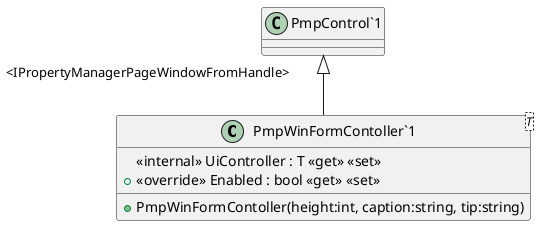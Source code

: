 @startuml
class "PmpWinFormContoller`1"<T> {
    <<internal>> UiController : T <<get>> <<set>>
    + PmpWinFormContoller(height:int, caption:string, tip:string)
    + <<override>> Enabled : bool <<get>> <<set>>
}
"PmpControl`1" "<IPropertyManagerPageWindowFromHandle>" <|-- "PmpWinFormContoller`1"
@enduml
